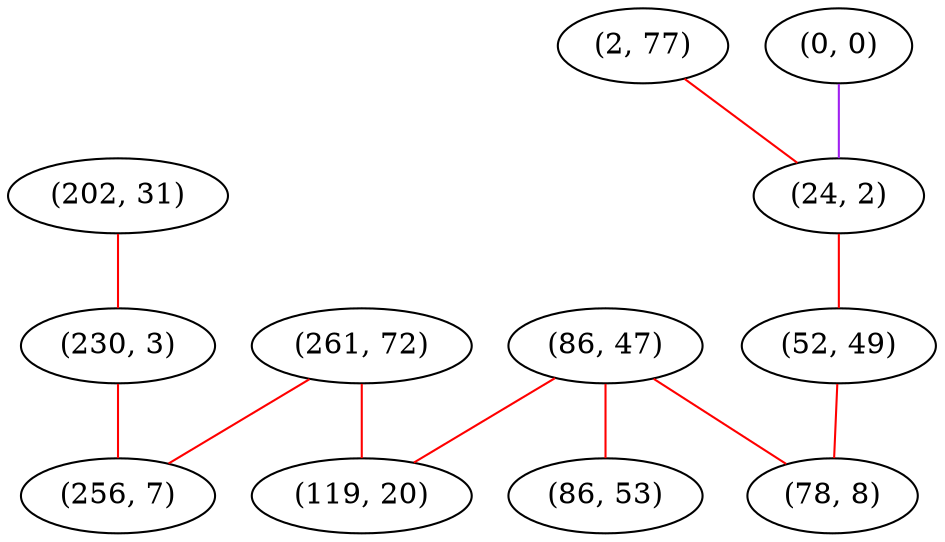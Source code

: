 graph "" {
"(202, 31)";
"(230, 3)";
"(261, 72)";
"(86, 47)";
"(256, 7)";
"(119, 20)";
"(2, 77)";
"(0, 0)";
"(24, 2)";
"(52, 49)";
"(78, 8)";
"(86, 53)";
"(202, 31)" -- "(230, 3)"  [color=red, key=0, weight=1];
"(230, 3)" -- "(256, 7)"  [color=red, key=0, weight=1];
"(261, 72)" -- "(119, 20)"  [color=red, key=0, weight=1];
"(261, 72)" -- "(256, 7)"  [color=red, key=0, weight=1];
"(86, 47)" -- "(119, 20)"  [color=red, key=0, weight=1];
"(86, 47)" -- "(78, 8)"  [color=red, key=0, weight=1];
"(86, 47)" -- "(86, 53)"  [color=red, key=0, weight=1];
"(2, 77)" -- "(24, 2)"  [color=red, key=0, weight=1];
"(0, 0)" -- "(24, 2)"  [color=purple, key=0, weight=4];
"(24, 2)" -- "(52, 49)"  [color=red, key=0, weight=1];
"(52, 49)" -- "(78, 8)"  [color=red, key=0, weight=1];
}

